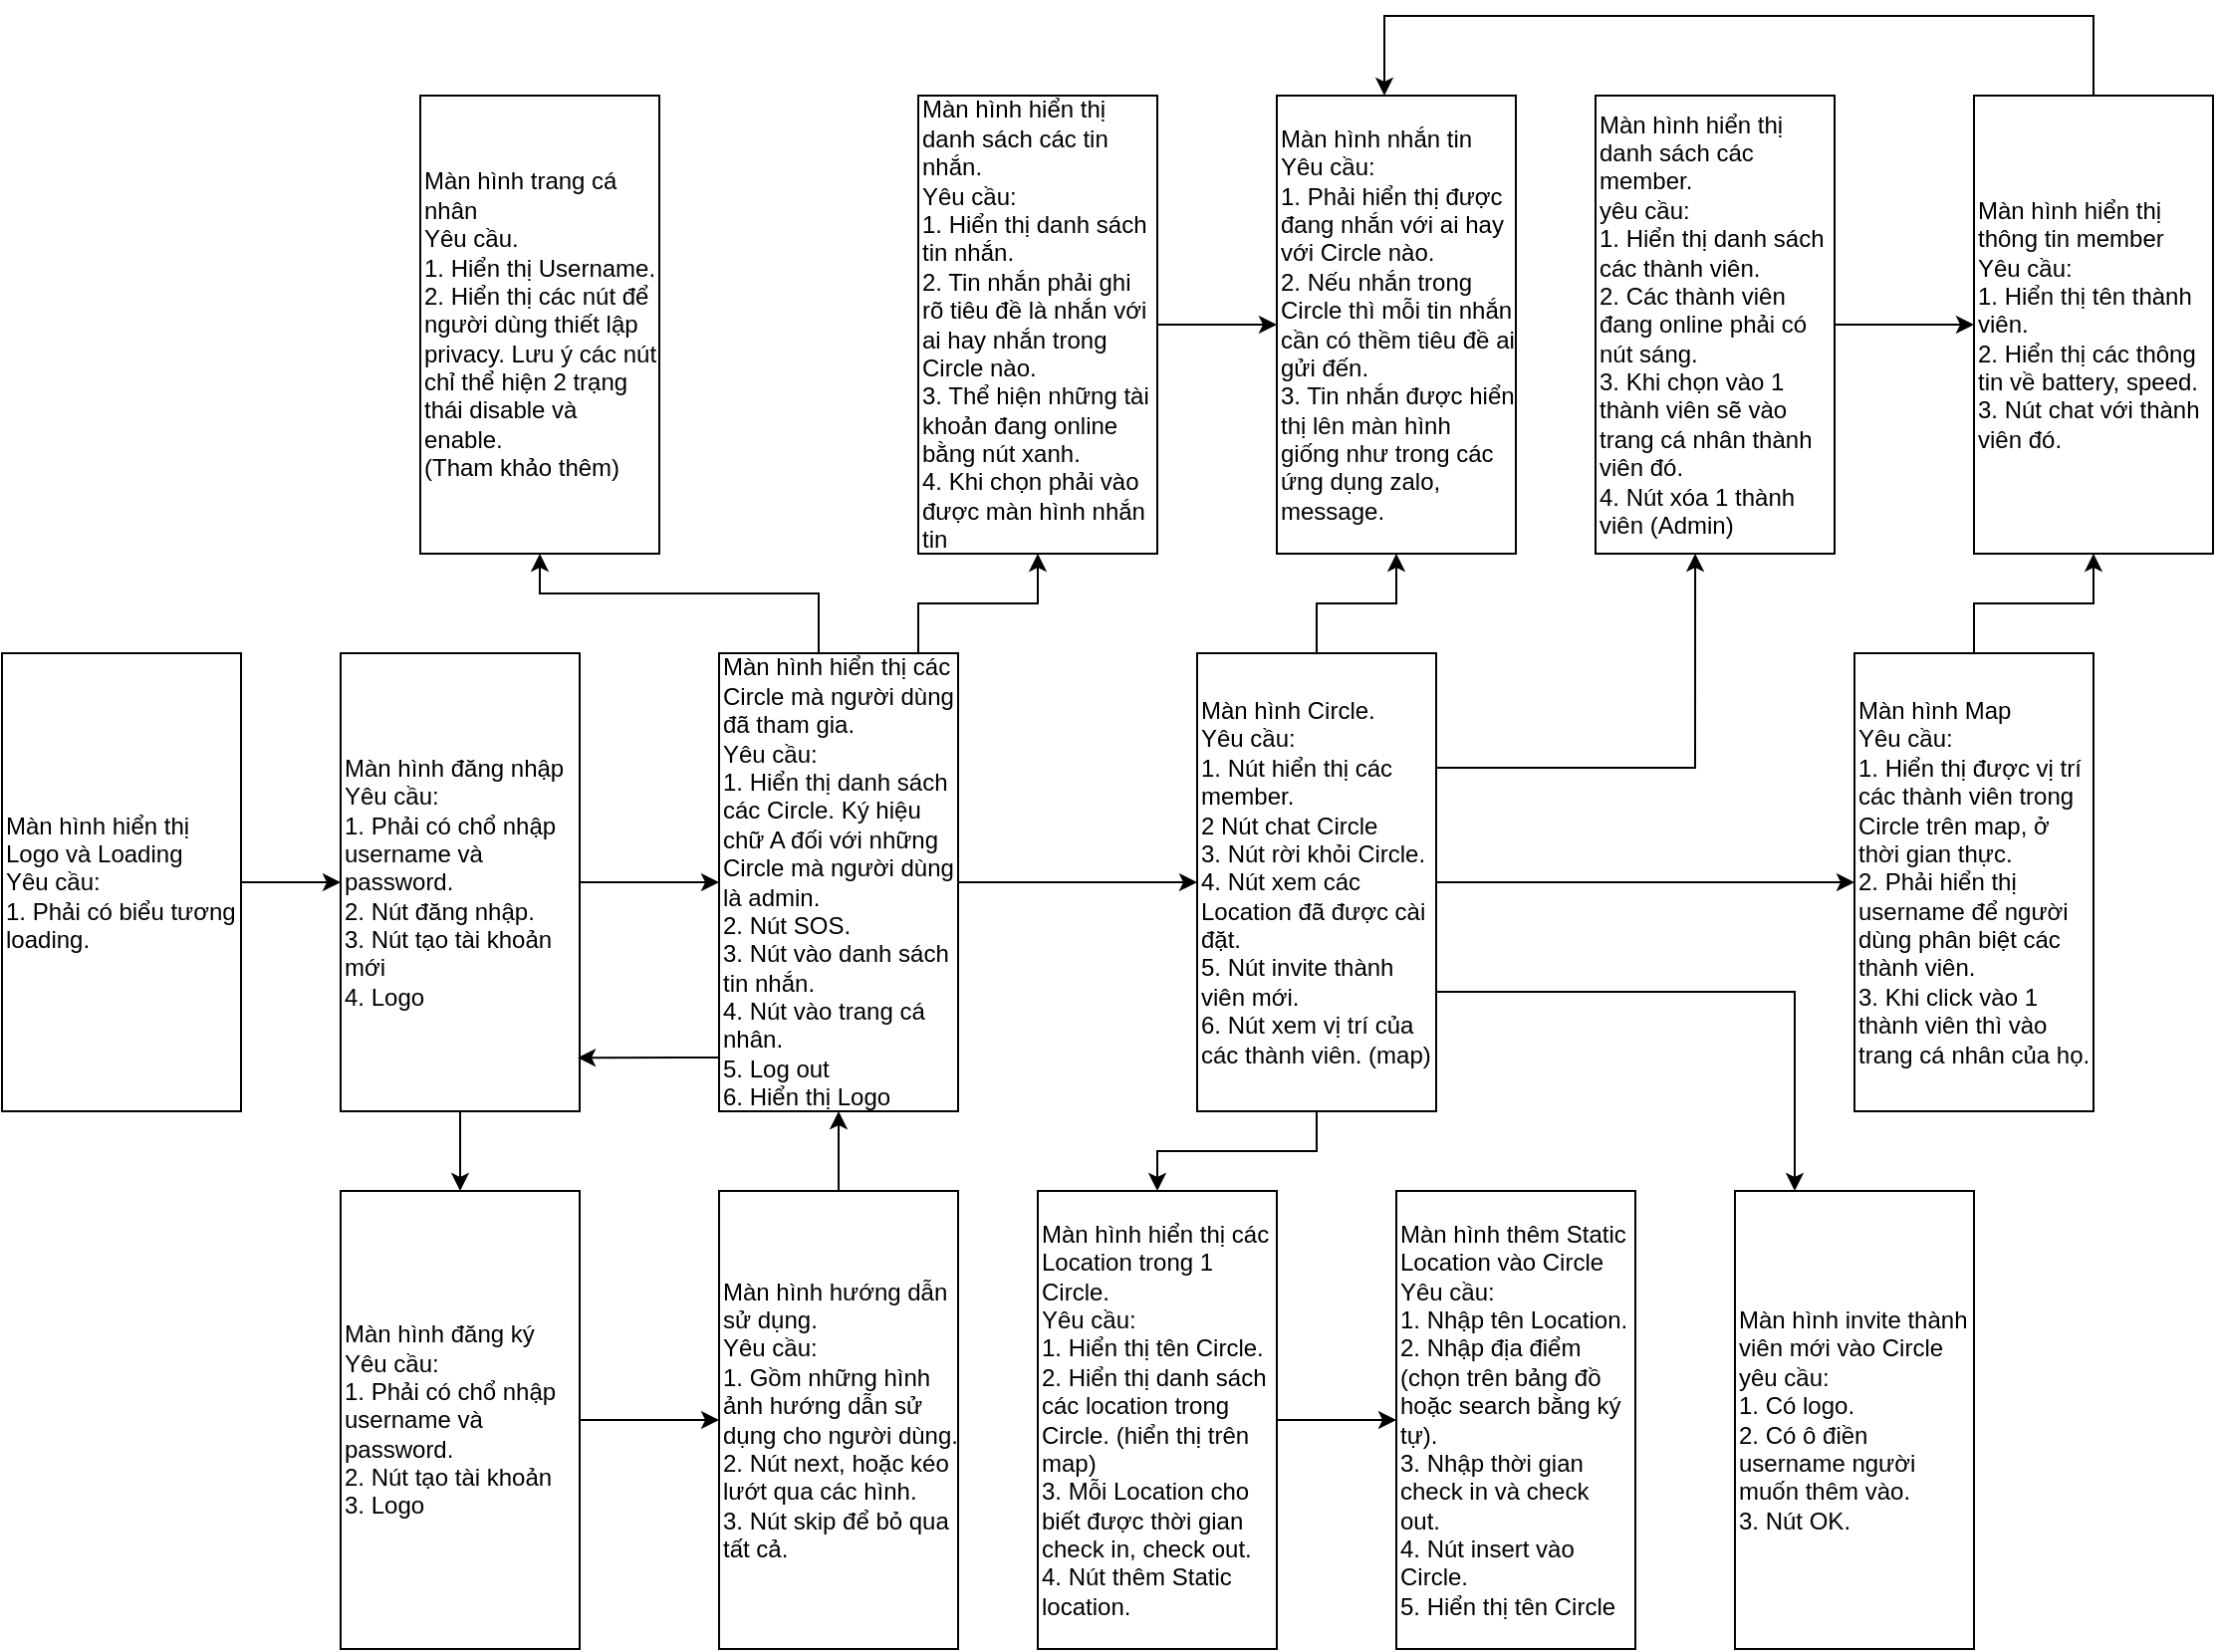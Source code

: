 <mxfile version="12.2.4" type="google" pages="1"><diagram id="sk12y3uMGt9d6-a43f4x" name="Page-1"><mxGraphModel dx="712" dy="1421" grid="1" gridSize="10" guides="1" tooltips="1" connect="1" arrows="1" fold="1" page="1" pageScale="1" pageWidth="850" pageHeight="1100" math="0" shadow="0"><root><mxCell id="0"/><mxCell id="1" parent="0"/><mxCell id="eJo7FKuB2blu1yp15aPt-5" style="edgeStyle=orthogonalEdgeStyle;rounded=0;orthogonalLoop=1;jettySize=auto;html=1;entryX=0;entryY=0.5;entryDx=0;entryDy=0;" edge="1" parent="1" source="eJo7FKuB2blu1yp15aPt-2" target="eJo7FKuB2blu1yp15aPt-4"><mxGeometry relative="1" as="geometry"/></mxCell><mxCell id="eJo7FKuB2blu1yp15aPt-2" value="&lt;div&gt;&lt;span&gt;Màn hình hiển thị Logo và Loading&lt;/span&gt;&lt;/div&gt;&lt;div&gt;&lt;span&gt;Yêu cầu:&lt;/span&gt;&lt;/div&gt;&lt;div&gt;&lt;span&gt;1. Phải có biểu tương loading.&lt;/span&gt;&lt;/div&gt;" style="rounded=0;whiteSpace=wrap;html=1;align=left;" vertex="1" parent="1"><mxGeometry x="20" y="110" width="120" height="230" as="geometry"/></mxCell><mxCell id="eJo7FKuB2blu1yp15aPt-7" style="edgeStyle=orthogonalEdgeStyle;rounded=0;orthogonalLoop=1;jettySize=auto;html=1;entryX=0.5;entryY=0;entryDx=0;entryDy=0;" edge="1" parent="1" source="eJo7FKuB2blu1yp15aPt-4" target="eJo7FKuB2blu1yp15aPt-6"><mxGeometry relative="1" as="geometry"/></mxCell><mxCell id="eJo7FKuB2blu1yp15aPt-12" style="edgeStyle=orthogonalEdgeStyle;rounded=0;orthogonalLoop=1;jettySize=auto;html=1;entryX=0;entryY=0.5;entryDx=0;entryDy=0;" edge="1" parent="1" source="eJo7FKuB2blu1yp15aPt-4" target="eJo7FKuB2blu1yp15aPt-11"><mxGeometry relative="1" as="geometry"/></mxCell><mxCell id="eJo7FKuB2blu1yp15aPt-4" value="Màn hình đăng nhập&lt;br&gt;Yêu cầu:&lt;br&gt;1. Phải có chổ nhập username và password.&lt;br&gt;2. Nút đăng nhập.&lt;br&gt;3. Nút tạo tài khoản mới&lt;br&gt;4. Logo" style="rounded=0;whiteSpace=wrap;html=1;align=left;" vertex="1" parent="1"><mxGeometry x="190" y="110" width="120" height="230" as="geometry"/></mxCell><mxCell id="eJo7FKuB2blu1yp15aPt-9" style="edgeStyle=orthogonalEdgeStyle;rounded=0;orthogonalLoop=1;jettySize=auto;html=1;entryX=0;entryY=0.5;entryDx=0;entryDy=0;" edge="1" parent="1" source="eJo7FKuB2blu1yp15aPt-6" target="eJo7FKuB2blu1yp15aPt-8"><mxGeometry relative="1" as="geometry"/></mxCell><mxCell id="eJo7FKuB2blu1yp15aPt-6" value="Màn hình đăng ký&lt;br&gt;Yêu cầu:&lt;br&gt;1. Phải có chổ nhập username và password.&lt;br&gt;2. Nút tạo tài khoản&lt;br&gt;3. Logo" style="rounded=0;whiteSpace=wrap;html=1;align=left;" vertex="1" parent="1"><mxGeometry x="190" y="380" width="120" height="230" as="geometry"/></mxCell><mxCell id="eJo7FKuB2blu1yp15aPt-13" value="" style="edgeStyle=orthogonalEdgeStyle;rounded=0;orthogonalLoop=1;jettySize=auto;html=1;" edge="1" parent="1" source="eJo7FKuB2blu1yp15aPt-8" target="eJo7FKuB2blu1yp15aPt-11"><mxGeometry relative="1" as="geometry"/></mxCell><mxCell id="eJo7FKuB2blu1yp15aPt-8" value="Màn hình hướng dẫn sử dụng.&lt;br&gt;Yêu cầu:&lt;br&gt;1. Gồm những hình ảnh hướng dẫn sử dụng cho người dùng.&lt;br&gt;2. Nút next, hoặc kéo lướt qua các hình.&lt;br&gt;3. Nút skip để bỏ qua tất cả." style="rounded=0;whiteSpace=wrap;html=1;align=left;" vertex="1" parent="1"><mxGeometry x="380" y="380" width="120" height="230" as="geometry"/></mxCell><mxCell id="eJo7FKuB2blu1yp15aPt-15" style="edgeStyle=orthogonalEdgeStyle;rounded=0;orthogonalLoop=1;jettySize=auto;html=1;entryX=0;entryY=0.5;entryDx=0;entryDy=0;" edge="1" parent="1" source="eJo7FKuB2blu1yp15aPt-11" target="eJo7FKuB2blu1yp15aPt-14"><mxGeometry relative="1" as="geometry"/></mxCell><mxCell id="eJo7FKuB2blu1yp15aPt-19" style="edgeStyle=orthogonalEdgeStyle;rounded=0;orthogonalLoop=1;jettySize=auto;html=1;entryX=0.5;entryY=1;entryDx=0;entryDy=0;" edge="1" parent="1" source="eJo7FKuB2blu1yp15aPt-11" target="eJo7FKuB2blu1yp15aPt-16"><mxGeometry relative="1" as="geometry"><mxPoint x="550" y="70" as="targetPoint"/><Array as="points"><mxPoint x="480" y="85"/><mxPoint x="540" y="85"/></Array></mxGeometry></mxCell><mxCell id="eJo7FKuB2blu1yp15aPt-23" style="edgeStyle=orthogonalEdgeStyle;rounded=0;orthogonalLoop=1;jettySize=auto;html=1;entryX=0.5;entryY=1;entryDx=0;entryDy=0;" edge="1" parent="1" source="eJo7FKuB2blu1yp15aPt-11" target="eJo7FKuB2blu1yp15aPt-22"><mxGeometry relative="1" as="geometry"><Array as="points"><mxPoint x="430" y="80"/><mxPoint x="290" y="80"/></Array></mxGeometry></mxCell><mxCell id="eJo7FKuB2blu1yp15aPt-40" style="edgeStyle=orthogonalEdgeStyle;rounded=0;orthogonalLoop=1;jettySize=auto;html=1;entryX=0.992;entryY=0.883;entryDx=0;entryDy=0;entryPerimeter=0;" edge="1" parent="1" source="eJo7FKuB2blu1yp15aPt-11" target="eJo7FKuB2blu1yp15aPt-4"><mxGeometry relative="1" as="geometry"><Array as="points"><mxPoint x="360" y="313"/><mxPoint x="360" y="313"/></Array></mxGeometry></mxCell><mxCell id="eJo7FKuB2blu1yp15aPt-11" value="Màn hình hiển thị các Circle mà người dùng đã tham gia.&lt;br&gt;Yêu cầu:&lt;br&gt;1. Hiển thị danh sách các Circle. Ký hiệu chữ A đối với những Circle mà người dùng là admin.&lt;br&gt;2. Nút SOS.&lt;br&gt;3. Nút vào danh sách tin nhắn.&lt;br&gt;4. Nút vào trang cá nhân.&lt;br&gt;5. Log out&lt;br&gt;6. Hiển thị Logo" style="rounded=0;whiteSpace=wrap;html=1;align=left;" vertex="1" parent="1"><mxGeometry x="380" y="110" width="120" height="230" as="geometry"/></mxCell><mxCell id="eJo7FKuB2blu1yp15aPt-24" style="edgeStyle=orthogonalEdgeStyle;rounded=0;orthogonalLoop=1;jettySize=auto;html=1;entryX=0.5;entryY=1;entryDx=0;entryDy=0;" edge="1" parent="1" source="eJo7FKuB2blu1yp15aPt-14" target="eJo7FKuB2blu1yp15aPt-20"><mxGeometry relative="1" as="geometry"/></mxCell><mxCell id="eJo7FKuB2blu1yp15aPt-28" style="edgeStyle=orthogonalEdgeStyle;rounded=0;orthogonalLoop=1;jettySize=auto;html=1;entryX=0.5;entryY=0;entryDx=0;entryDy=0;" edge="1" parent="1" source="eJo7FKuB2blu1yp15aPt-14" target="eJo7FKuB2blu1yp15aPt-27"><mxGeometry relative="1" as="geometry"/></mxCell><mxCell id="eJo7FKuB2blu1yp15aPt-31" style="edgeStyle=orthogonalEdgeStyle;rounded=0;orthogonalLoop=1;jettySize=auto;html=1;entryX=0;entryY=0.5;entryDx=0;entryDy=0;" edge="1" parent="1" source="eJo7FKuB2blu1yp15aPt-14" target="eJo7FKuB2blu1yp15aPt-30"><mxGeometry relative="1" as="geometry"/></mxCell><mxCell id="eJo7FKuB2blu1yp15aPt-35" style="edgeStyle=orthogonalEdgeStyle;rounded=0;orthogonalLoop=1;jettySize=auto;html=1;entryX=0.417;entryY=1;entryDx=0;entryDy=0;entryPerimeter=0;exitX=1;exitY=0.25;exitDx=0;exitDy=0;" edge="1" parent="1" source="eJo7FKuB2blu1yp15aPt-14" target="eJo7FKuB2blu1yp15aPt-32"><mxGeometry relative="1" as="geometry"><mxPoint x="890" y="70" as="targetPoint"/></mxGeometry></mxCell><mxCell id="eJo7FKuB2blu1yp15aPt-44" style="edgeStyle=orthogonalEdgeStyle;rounded=0;orthogonalLoop=1;jettySize=auto;html=1;entryX=0.25;entryY=0;entryDx=0;entryDy=0;" edge="1" parent="1" source="eJo7FKuB2blu1yp15aPt-14" target="eJo7FKuB2blu1yp15aPt-42"><mxGeometry relative="1" as="geometry"><Array as="points"><mxPoint x="920" y="280"/></Array></mxGeometry></mxCell><mxCell id="eJo7FKuB2blu1yp15aPt-14" value="&lt;div&gt;Màn hình Circle.&lt;/div&gt;&lt;div&gt;Yêu cầu:&lt;/div&gt;&lt;div&gt;1. Nút hiển thị các member.&lt;/div&gt;&lt;div&gt;2 Nút chat Circle&lt;/div&gt;&lt;div&gt;3. Nút rời khỏi Circle.&lt;/div&gt;4. Nút xem các Location đã được cài đặt.&lt;br&gt;5. Nút invite thành viên mới.&lt;br&gt;&lt;div&gt;6. Nút xem vị trí của các thành viên. (map)&lt;/div&gt;" style="rounded=0;whiteSpace=wrap;html=1;align=left;" vertex="1" parent="1"><mxGeometry x="620" y="110" width="120" height="230" as="geometry"/></mxCell><mxCell id="eJo7FKuB2blu1yp15aPt-21" style="edgeStyle=orthogonalEdgeStyle;rounded=0;orthogonalLoop=1;jettySize=auto;html=1;entryX=0;entryY=0.5;entryDx=0;entryDy=0;" edge="1" parent="1" source="eJo7FKuB2blu1yp15aPt-16" target="eJo7FKuB2blu1yp15aPt-20"><mxGeometry relative="1" as="geometry"/></mxCell><mxCell id="eJo7FKuB2blu1yp15aPt-16" value="Màn hình hiển thị danh sách các tin nhắn.&lt;br&gt;Yêu cầu:&lt;br&gt;1. Hiển thị danh sách tin nhắn.&lt;br&gt;2. Tin nhắn phải ghi rõ tiêu đề là nhắn với ai hay nhắn trong Circle nào.&lt;br&gt;3. Thể hiện những tài khoản đang online bằng nút xanh.&lt;br&gt;4. Khi chọn phải vào được màn hình nhắn tin" style="rounded=0;whiteSpace=wrap;html=1;align=left;" vertex="1" parent="1"><mxGeometry x="480" y="-170" width="120" height="230" as="geometry"/></mxCell><mxCell id="eJo7FKuB2blu1yp15aPt-20" value="Màn hình nhắn tin&lt;br&gt;Yêu cầu:&lt;br&gt;1. Phải hiển thị được đang nhắn với ai hay với Circle nào.&lt;br&gt;2. Nếu nhắn trong Circle thì mỗi tin nhắn cần có thềm tiêu đề ai gửi đến.&lt;br&gt;3. Tin nhắn được hiển thị lên màn hình giống như trong các ứng dụng zalo, message." style="rounded=0;whiteSpace=wrap;html=1;align=left;" vertex="1" parent="1"><mxGeometry x="660" y="-170" width="120" height="230" as="geometry"/></mxCell><mxCell id="eJo7FKuB2blu1yp15aPt-22" value="Màn hình trang cá nhân&lt;br&gt;Yêu cầu.&lt;br&gt;1. Hiển thị Username.&lt;br&gt;2. Hiển thị các nút để người dùng thiết lập privacy. Lưu ý các nút chỉ thể hiện 2 trạng thái disable và enable.&lt;br&gt;(Tham khảo thêm)" style="rounded=0;whiteSpace=wrap;html=1;align=left;" vertex="1" parent="1"><mxGeometry x="230" y="-170" width="120" height="230" as="geometry"/></mxCell><mxCell id="eJo7FKuB2blu1yp15aPt-25" value="Màn hình thêm Static Location vào Circle&lt;br&gt;Yêu cầu:&lt;br&gt;1. Nhập tên Location.&lt;br&gt;2. Nhập địa điểm (chọn trên bảng đồ hoặc search bằng ký tự).&lt;br&gt;3. Nhập thời gian check in và check out.&lt;br&gt;4. Nút insert vào Circle.&lt;br&gt;5. Hiển thị tên Circle" style="rounded=0;whiteSpace=wrap;html=1;align=left;" vertex="1" parent="1"><mxGeometry x="720" y="380" width="120" height="230" as="geometry"/></mxCell><mxCell id="eJo7FKuB2blu1yp15aPt-29" style="edgeStyle=orthogonalEdgeStyle;rounded=0;orthogonalLoop=1;jettySize=auto;html=1;entryX=0;entryY=0.5;entryDx=0;entryDy=0;" edge="1" parent="1" source="eJo7FKuB2blu1yp15aPt-27" target="eJo7FKuB2blu1yp15aPt-25"><mxGeometry relative="1" as="geometry"/></mxCell><mxCell id="eJo7FKuB2blu1yp15aPt-27" value="Màn hình hiển thị các Location trong 1 Circle.&lt;br&gt;Yêu cầu:&lt;br&gt;1. Hiển thị tên Circle.&lt;br&gt;2. Hiển thị danh sách các location trong Circle. (hiển thị trên map)&lt;br&gt;3. Mỗi Location cho biết được thời gian check in, check out.&lt;br&gt;4. Nút thêm Static location." style="rounded=0;whiteSpace=wrap;html=1;align=left;" vertex="1" parent="1"><mxGeometry x="540" y="380" width="120" height="230" as="geometry"/></mxCell><mxCell id="eJo7FKuB2blu1yp15aPt-39" style="edgeStyle=orthogonalEdgeStyle;rounded=0;orthogonalLoop=1;jettySize=auto;html=1;entryX=0.5;entryY=1;entryDx=0;entryDy=0;" edge="1" parent="1" source="eJo7FKuB2blu1yp15aPt-30" target="eJo7FKuB2blu1yp15aPt-36"><mxGeometry relative="1" as="geometry"/></mxCell><mxCell id="eJo7FKuB2blu1yp15aPt-30" value="&lt;div&gt;Màn hình Map&lt;/div&gt;&lt;div&gt;Yêu cầu:&lt;/div&gt;&lt;div&gt;1. Hiển thị được vị trí các thành viên trong Circle trên map, ở thời gian thực.&lt;/div&gt;&lt;div&gt;2. Phải hiển thị username để người dùng phân biệt các thành viên.&lt;/div&gt;&lt;div&gt;3. Khi click vào 1 thành viên thì vào trang cá nhân của họ.&lt;/div&gt;" style="rounded=0;whiteSpace=wrap;html=1;align=left;" vertex="1" parent="1"><mxGeometry x="950" y="110" width="120" height="230" as="geometry"/></mxCell><mxCell id="eJo7FKuB2blu1yp15aPt-37" style="edgeStyle=orthogonalEdgeStyle;rounded=0;orthogonalLoop=1;jettySize=auto;html=1;entryX=0;entryY=0.5;entryDx=0;entryDy=0;" edge="1" parent="1" source="eJo7FKuB2blu1yp15aPt-32" target="eJo7FKuB2blu1yp15aPt-36"><mxGeometry relative="1" as="geometry"/></mxCell><mxCell id="eJo7FKuB2blu1yp15aPt-32" value="Màn hình hiển thị danh sách các member.&lt;br&gt;yêu cầu:&lt;br&gt;1. Hiển thị danh sách các thành viên.&lt;br&gt;2. Các thành viên đang online phải có nút sáng.&lt;br&gt;3. Khi chọn vào 1 thành viên sẽ vào trang cá nhân thành viên đó.&lt;br&gt;4. Nút xóa 1 thành viên (Admin)" style="rounded=0;whiteSpace=wrap;html=1;align=left;" vertex="1" parent="1"><mxGeometry x="820" y="-170" width="120" height="230" as="geometry"/></mxCell><mxCell id="eJo7FKuB2blu1yp15aPt-38" style="edgeStyle=orthogonalEdgeStyle;rounded=0;orthogonalLoop=1;jettySize=auto;html=1;entryX=0.45;entryY=0;entryDx=0;entryDy=0;entryPerimeter=0;" edge="1" parent="1" source="eJo7FKuB2blu1yp15aPt-36" target="eJo7FKuB2blu1yp15aPt-20"><mxGeometry relative="1" as="geometry"><Array as="points"><mxPoint x="1070" y="-210"/><mxPoint x="714" y="-210"/></Array></mxGeometry></mxCell><mxCell id="eJo7FKuB2blu1yp15aPt-36" value="Màn hình hiển thị thông tin member&lt;br&gt;Yêu cầu:&lt;br&gt;1. Hiển thị tên thành viên.&lt;br&gt;2. Hiển thị các thông tin về battery, speed.&lt;br&gt;3. Nút chat với thành viên đó." style="rounded=0;whiteSpace=wrap;html=1;align=left;" vertex="1" parent="1"><mxGeometry x="1010" y="-170" width="120" height="230" as="geometry"/></mxCell><mxCell id="eJo7FKuB2blu1yp15aPt-42" value="Màn hình invite thành viên mới vào Circle&lt;br&gt;yêu cầu:&lt;br&gt;1. Có logo.&lt;br&gt;2. Có ô điền username người muốn thêm vào.&lt;br&gt;3. Nút OK." style="rounded=0;whiteSpace=wrap;html=1;align=left;" vertex="1" parent="1"><mxGeometry x="890" y="380" width="120" height="230" as="geometry"/></mxCell></root></mxGraphModel></diagram></mxfile>